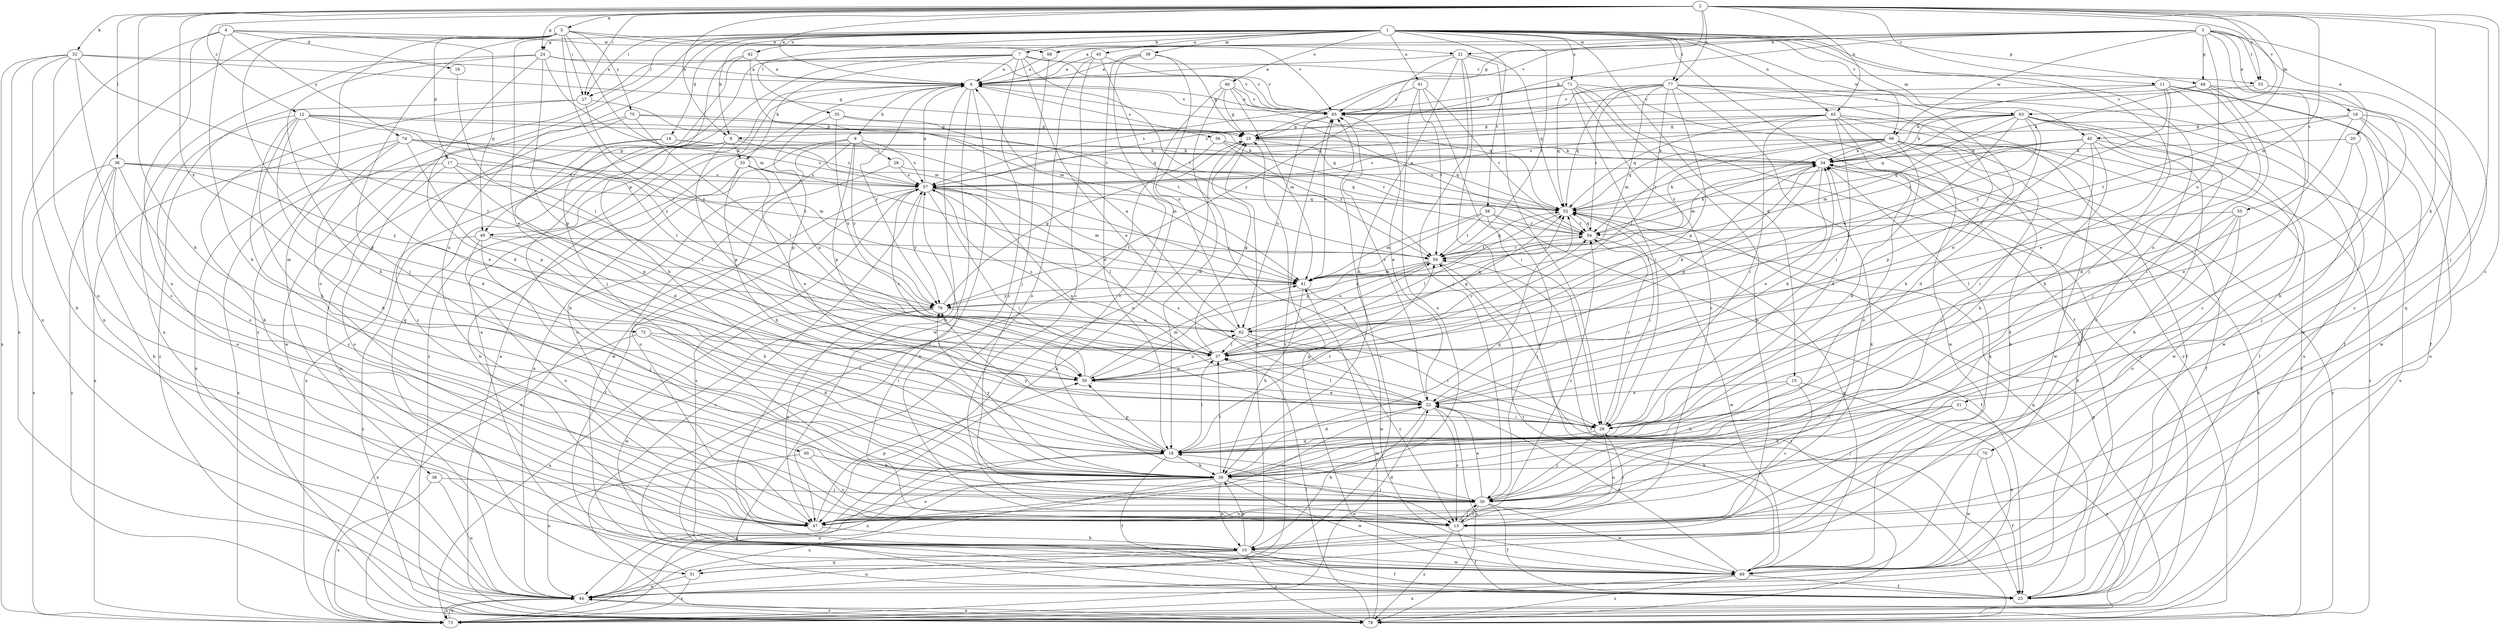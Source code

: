 strict digraph  {
	2 -> 5 [label=a];
	2 -> 6 [label=a];
	3 -> 6 [label=a];
	7 -> 6 [label=a];
	21 -> 6 [label=a];
	24 -> 6 [label=a];
	32 -> 6 [label=a];
	39 -> 6 [label=a];
	42 -> 6 [label=a];
	45 -> 6 [label=a];
	51 -> 6 [label=a];
	54 -> 6 [label=a];
	57 -> 6 [label=a];
	62 -> 6 [label=a];
	65 -> 6 [label=a];
	68 -> 6 [label=a];
	78 -> 6 [label=a];
	1 -> 7 [label=b];
	1 -> 8 [label=b];
	2 -> 8 [label=b];
	3 -> 8 [label=b];
	6 -> 9 [label=b];
	6 -> 10 [label=b];
	22 -> 10 [label=b];
	26 -> 10 [label=b];
	27 -> 10 [label=b];
	32 -> 10 [label=b];
	33 -> 10 [label=b];
	36 -> 10 [label=b];
	47 -> 10 [label=b];
	63 -> 10 [label=b];
	66 -> 10 [label=b];
	71 -> 10 [label=b];
	2 -> 11 [label=c];
	2 -> 12 [label=c];
	2 -> 13 [label=c];
	7 -> 13 [label=c];
	15 -> 13 [label=c];
	22 -> 13 [label=c];
	30 -> 13 [label=c];
	32 -> 13 [label=c];
	36 -> 13 [label=c];
	39 -> 13 [label=c];
	45 -> 13 [label=c];
	48 -> 13 [label=c];
	53 -> 13 [label=c];
	60 -> 13 [label=c];
	62 -> 13 [label=c];
	63 -> 13 [label=c];
	71 -> 13 [label=c];
	75 -> 13 [label=c];
	1 -> 14 [label=d];
	1 -> 15 [label=d];
	4 -> 16 [label=d];
	5 -> 17 [label=d];
	5 -> 18 [label=d];
	12 -> 18 [label=d];
	14 -> 18 [label=d];
	22 -> 18 [label=d];
	24 -> 18 [label=d];
	29 -> 18 [label=d];
	30 -> 18 [label=d];
	39 -> 18 [label=d];
	43 -> 18 [label=d];
	46 -> 18 [label=d];
	48 -> 18 [label=d];
	55 -> 18 [label=d];
	63 -> 18 [label=d];
	66 -> 18 [label=d];
	72 -> 18 [label=d];
	3 -> 19 [label=e];
	3 -> 20 [label=e];
	3 -> 21 [label=e];
	5 -> 21 [label=e];
	5 -> 22 [label=e];
	7 -> 22 [label=e];
	11 -> 22 [label=e];
	12 -> 22 [label=e];
	15 -> 22 [label=e];
	20 -> 22 [label=e];
	30 -> 22 [label=e];
	33 -> 22 [label=e];
	34 -> 22 [label=e];
	47 -> 22 [label=e];
	50 -> 22 [label=e];
	65 -> 22 [label=e];
	69 -> 22 [label=e];
	73 -> 22 [label=e];
	77 -> 22 [label=e];
	1 -> 23 [label=f];
	6 -> 23 [label=f];
	10 -> 23 [label=f];
	11 -> 23 [label=f];
	13 -> 23 [label=f];
	18 -> 23 [label=f];
	30 -> 23 [label=f];
	43 -> 23 [label=f];
	48 -> 23 [label=f];
	56 -> 23 [label=f];
	57 -> 23 [label=f];
	58 -> 23 [label=f];
	59 -> 23 [label=f];
	63 -> 23 [label=f];
	63 -> 23 [label=f];
	66 -> 23 [label=f];
	69 -> 23 [label=f];
	70 -> 23 [label=f];
	1 -> 24 [label=g];
	2 -> 24 [label=g];
	2 -> 25 [label=g];
	10 -> 25 [label=g];
	12 -> 25 [label=g];
	19 -> 25 [label=g];
	32 -> 25 [label=g];
	35 -> 25 [label=g];
	37 -> 25 [label=g];
	39 -> 25 [label=g];
	43 -> 25 [label=g];
	46 -> 25 [label=g];
	63 -> 25 [label=g];
	63 -> 25 [label=g];
	65 -> 25 [label=g];
	69 -> 25 [label=g];
	75 -> 25 [label=g];
	76 -> 25 [label=g];
	2 -> 26 [label=h];
	4 -> 26 [label=h];
	8 -> 26 [label=h];
	10 -> 26 [label=h];
	11 -> 26 [label=h];
	12 -> 26 [label=h];
	15 -> 26 [label=h];
	18 -> 26 [label=h];
	19 -> 26 [label=h];
	21 -> 26 [label=h];
	24 -> 26 [label=h];
	31 -> 26 [label=h];
	33 -> 26 [label=h];
	40 -> 26 [label=h];
	41 -> 26 [label=h];
	42 -> 26 [label=h];
	49 -> 26 [label=h];
	55 -> 26 [label=h];
	60 -> 26 [label=h];
	70 -> 26 [label=h];
	74 -> 26 [label=h];
	77 -> 26 [label=h];
	1 -> 27 [label=i];
	2 -> 27 [label=i];
	5 -> 27 [label=i];
	7 -> 27 [label=i];
	9 -> 28 [label=i];
	13 -> 29 [label=i];
	19 -> 29 [label=i];
	21 -> 29 [label=i];
	22 -> 29 [label=i];
	31 -> 29 [label=i];
	40 -> 29 [label=i];
	43 -> 29 [label=i];
	45 -> 29 [label=i];
	52 -> 29 [label=i];
	53 -> 29 [label=i];
	57 -> 29 [label=i];
	61 -> 29 [label=i];
	62 -> 29 [label=i];
	71 -> 29 [label=i];
	72 -> 29 [label=i];
	77 -> 29 [label=i];
	1 -> 30 [label=j];
	2 -> 30 [label=j];
	5 -> 30 [label=j];
	12 -> 30 [label=j];
	13 -> 30 [label=j];
	20 -> 30 [label=j];
	21 -> 30 [label=j];
	26 -> 30 [label=j];
	29 -> 30 [label=j];
	31 -> 30 [label=j];
	38 -> 30 [label=j];
	42 -> 30 [label=j];
	48 -> 30 [label=j];
	49 -> 30 [label=j];
	58 -> 30 [label=j];
	66 -> 30 [label=j];
	68 -> 30 [label=j];
	2 -> 31 [label=k];
	2 -> 32 [label=k];
	7 -> 33 [label=k];
	8 -> 33 [label=k];
	8 -> 34 [label=k];
	10 -> 34 [label=k];
	11 -> 34 [label=k];
	14 -> 34 [label=k];
	20 -> 34 [label=k];
	22 -> 34 [label=k];
	25 -> 34 [label=k];
	37 -> 34 [label=k];
	40 -> 34 [label=k];
	44 -> 34 [label=k];
	47 -> 34 [label=k];
	48 -> 34 [label=k];
	52 -> 34 [label=k];
	54 -> 34 [label=k];
	56 -> 34 [label=k];
	63 -> 34 [label=k];
	66 -> 34 [label=k];
	73 -> 34 [label=k];
	74 -> 34 [label=k];
	1 -> 35 [label=l];
	2 -> 36 [label=l];
	5 -> 37 [label=l];
	12 -> 37 [label=l];
	16 -> 37 [label=l];
	17 -> 37 [label=l];
	18 -> 37 [label=l];
	22 -> 37 [label=l];
	26 -> 37 [label=l];
	32 -> 37 [label=l];
	34 -> 37 [label=l];
	52 -> 37 [label=l];
	55 -> 37 [label=l];
	57 -> 37 [label=l];
	62 -> 37 [label=l];
	63 -> 37 [label=l];
	72 -> 37 [label=l];
	75 -> 37 [label=l];
	77 -> 37 [label=l];
	78 -> 37 [label=l];
	1 -> 38 [label=m];
	1 -> 39 [label=m];
	1 -> 40 [label=m];
	2 -> 40 [label=m];
	2 -> 41 [label=m];
	5 -> 41 [label=m];
	14 -> 41 [label=m];
	24 -> 41 [label=m];
	42 -> 41 [label=m];
	46 -> 41 [label=m];
	50 -> 41 [label=m];
	57 -> 41 [label=m];
	58 -> 41 [label=m];
	59 -> 41 [label=m];
	63 -> 41 [label=m];
	66 -> 41 [label=m];
	74 -> 41 [label=m];
	77 -> 41 [label=m];
	78 -> 41 [label=m];
	1 -> 42 [label=n];
	1 -> 43 [label=n];
	2 -> 43 [label=n];
	4 -> 44 [label=n];
	5 -> 44 [label=n];
	9 -> 44 [label=n];
	10 -> 44 [label=n];
	14 -> 44 [label=n];
	15 -> 44 [label=n];
	18 -> 44 [label=n];
	19 -> 44 [label=n];
	24 -> 44 [label=n];
	25 -> 44 [label=n];
	26 -> 44 [label=n];
	32 -> 44 [label=n];
	38 -> 44 [label=n];
	51 -> 44 [label=n];
	60 -> 44 [label=n];
	73 -> 44 [label=n];
	74 -> 44 [label=n];
	78 -> 44 [label=n];
	1 -> 45 [label=o];
	1 -> 46 [label=o];
	1 -> 47 [label=o];
	4 -> 47 [label=o];
	9 -> 47 [label=o];
	12 -> 47 [label=o];
	17 -> 47 [label=o];
	26 -> 47 [label=o];
	28 -> 47 [label=o];
	29 -> 47 [label=o];
	30 -> 47 [label=o];
	32 -> 47 [label=o];
	36 -> 47 [label=o];
	43 -> 47 [label=o];
	45 -> 47 [label=o];
	46 -> 47 [label=o];
	49 -> 47 [label=o];
	55 -> 47 [label=o];
	61 -> 47 [label=o];
	76 -> 47 [label=o];
	1 -> 48 [label=p];
	3 -> 48 [label=p];
	4 -> 49 [label=p];
	7 -> 49 [label=p];
	8 -> 49 [label=p];
	8 -> 50 [label=p];
	9 -> 50 [label=p];
	17 -> 50 [label=p];
	18 -> 50 [label=p];
	24 -> 50 [label=p];
	34 -> 50 [label=p];
	35 -> 50 [label=p];
	37 -> 50 [label=p];
	40 -> 50 [label=p];
	47 -> 50 [label=p];
	58 -> 50 [label=p];
	74 -> 50 [label=p];
	77 -> 50 [label=p];
	3 -> 51 [label=q];
	7 -> 51 [label=q];
	10 -> 51 [label=q];
	12 -> 52 [label=q];
	21 -> 52 [label=q];
	23 -> 52 [label=q];
	25 -> 52 [label=q];
	26 -> 52 [label=q];
	28 -> 52 [label=q];
	37 -> 52 [label=q];
	40 -> 52 [label=q];
	43 -> 52 [label=q];
	46 -> 52 [label=q];
	54 -> 52 [label=q];
	57 -> 52 [label=q];
	59 -> 52 [label=q];
	62 -> 52 [label=q];
	63 -> 52 [label=q];
	66 -> 52 [label=q];
	69 -> 52 [label=q];
	71 -> 52 [label=q];
	73 -> 52 [label=q];
	75 -> 52 [label=q];
	77 -> 52 [label=q];
	2 -> 53 [label=r];
	3 -> 53 [label=r];
	7 -> 53 [label=r];
	27 -> 54 [label=r];
	29 -> 54 [label=r];
	37 -> 54 [label=r];
	40 -> 54 [label=r];
	47 -> 54 [label=r];
	52 -> 54 [label=r];
	55 -> 54 [label=r];
	56 -> 54 [label=r];
	58 -> 54 [label=r];
	59 -> 54 [label=r];
	61 -> 54 [label=r];
	66 -> 54 [label=r];
	77 -> 54 [label=r];
	3 -> 55 [label=s];
	6 -> 56 [label=s];
	8 -> 57 [label=s];
	9 -> 57 [label=s];
	13 -> 57 [label=s];
	17 -> 57 [label=s];
	22 -> 57 [label=s];
	28 -> 57 [label=s];
	29 -> 57 [label=s];
	33 -> 57 [label=s];
	34 -> 57 [label=s];
	36 -> 57 [label=s];
	37 -> 57 [label=s];
	43 -> 57 [label=s];
	50 -> 57 [label=s];
	63 -> 57 [label=s];
	66 -> 57 [label=s];
	69 -> 57 [label=s];
	71 -> 57 [label=s];
	74 -> 57 [label=s];
	77 -> 57 [label=s];
	78 -> 57 [label=s];
	1 -> 58 [label=t];
	1 -> 59 [label=t];
	7 -> 59 [label=t];
	18 -> 59 [label=t];
	19 -> 59 [label=t];
	35 -> 59 [label=t];
	36 -> 59 [label=t];
	37 -> 59 [label=t];
	49 -> 59 [label=t];
	54 -> 59 [label=t];
	56 -> 59 [label=t];
	58 -> 59 [label=t];
	61 -> 59 [label=t];
	66 -> 59 [label=t];
	69 -> 59 [label=t];
	78 -> 59 [label=t];
	1 -> 60 [label=u];
	1 -> 61 [label=u];
	3 -> 62 [label=u];
	33 -> 62 [label=u];
	35 -> 62 [label=u];
	39 -> 62 [label=u];
	50 -> 62 [label=u];
	59 -> 62 [label=u];
	63 -> 62 [label=u];
	65 -> 62 [label=u];
	76 -> 62 [label=u];
	1 -> 63 [label=v];
	2 -> 63 [label=v];
	3 -> 65 [label=v];
	5 -> 65 [label=v];
	6 -> 65 [label=v];
	7 -> 65 [label=v];
	11 -> 65 [label=v];
	22 -> 65 [label=v];
	24 -> 65 [label=v];
	41 -> 65 [label=v];
	44 -> 65 [label=v];
	45 -> 65 [label=v];
	46 -> 65 [label=v];
	48 -> 65 [label=v];
	51 -> 65 [label=v];
	53 -> 65 [label=v];
	61 -> 65 [label=v];
	71 -> 65 [label=v];
	77 -> 65 [label=v];
	1 -> 66 [label=w];
	3 -> 66 [label=w];
	3 -> 68 [label=w];
	4 -> 68 [label=w];
	6 -> 69 [label=w];
	9 -> 69 [label=w];
	10 -> 69 [label=w];
	11 -> 69 [label=w];
	19 -> 69 [label=w];
	26 -> 69 [label=w];
	30 -> 69 [label=w];
	40 -> 69 [label=w];
	41 -> 69 [label=w];
	43 -> 69 [label=w];
	54 -> 69 [label=w];
	63 -> 69 [label=w];
	66 -> 69 [label=w];
	66 -> 69 [label=w];
	70 -> 69 [label=w];
	75 -> 69 [label=w];
	76 -> 69 [label=w];
	1 -> 70 [label=x];
	1 -> 71 [label=x];
	2 -> 72 [label=x];
	8 -> 73 [label=x];
	17 -> 73 [label=x];
	18 -> 73 [label=x];
	26 -> 73 [label=x];
	31 -> 73 [label=x];
	32 -> 73 [label=x];
	36 -> 73 [label=x];
	38 -> 73 [label=x];
	40 -> 73 [label=x];
	44 -> 73 [label=x];
	51 -> 73 [label=x];
	57 -> 73 [label=x];
	69 -> 73 [label=x];
	71 -> 73 [label=x];
	72 -> 73 [label=x];
	74 -> 73 [label=x];
	76 -> 73 [label=x];
	77 -> 73 [label=x];
	4 -> 74 [label=y];
	5 -> 75 [label=y];
	6 -> 76 [label=y];
	9 -> 76 [label=y];
	11 -> 76 [label=y];
	12 -> 76 [label=y];
	18 -> 76 [label=y];
	21 -> 76 [label=y];
	26 -> 76 [label=y];
	27 -> 76 [label=y];
	36 -> 76 [label=y];
	41 -> 76 [label=y];
	57 -> 76 [label=y];
	59 -> 76 [label=y];
	1 -> 77 [label=z];
	2 -> 77 [label=z];
	5 -> 78 [label=z];
	6 -> 78 [label=z];
	10 -> 78 [label=z];
	13 -> 78 [label=z];
	21 -> 78 [label=z];
	22 -> 78 [label=z];
	27 -> 78 [label=z];
	34 -> 78 [label=z];
	36 -> 78 [label=z];
	43 -> 78 [label=z];
	44 -> 78 [label=z];
	49 -> 78 [label=z];
	66 -> 78 [label=z];
	69 -> 78 [label=z];
	71 -> 78 [label=z];
}
